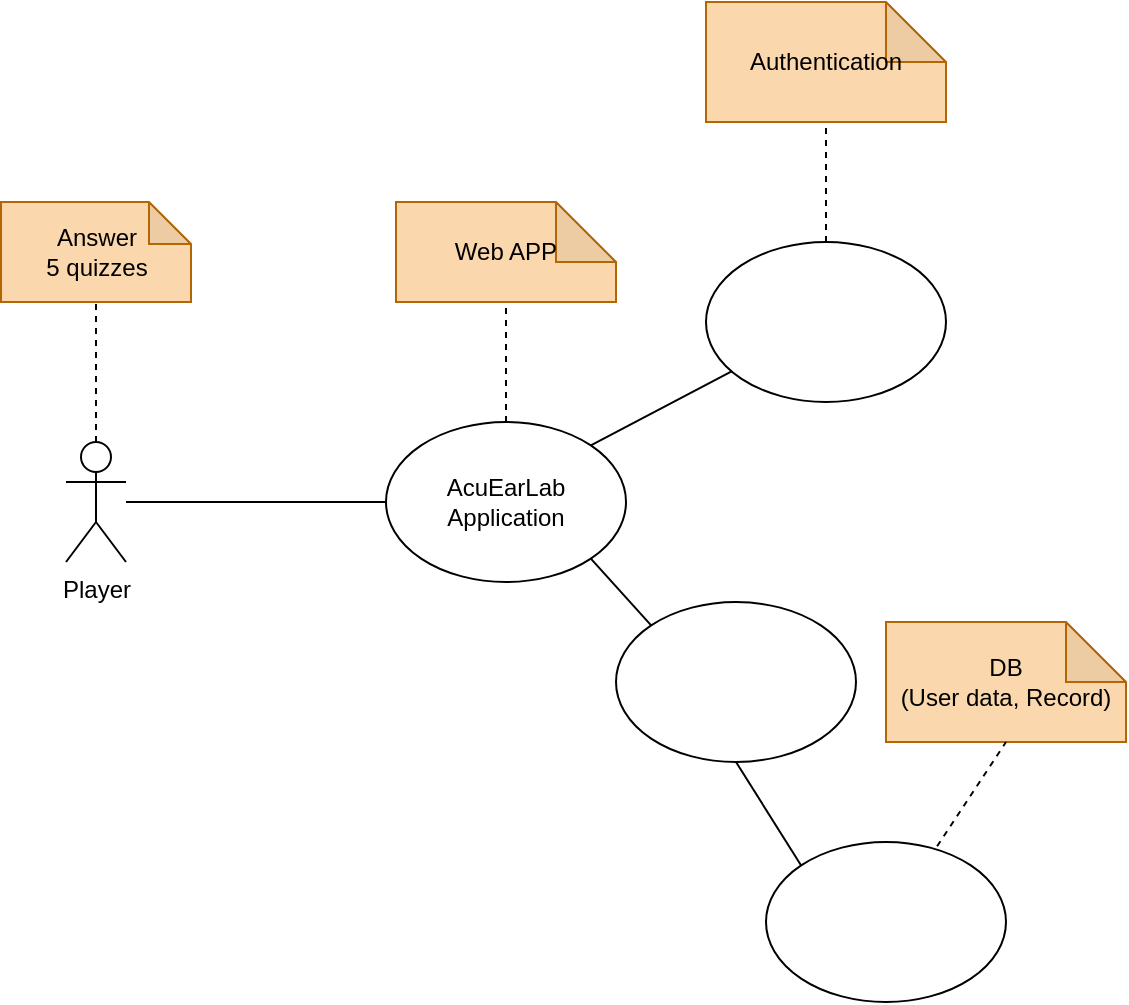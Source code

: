 <mxfile>
    <diagram id="DbFdLR_1vV9PC7OYzjIS" name="Page-1">
        <mxGraphModel dx="816" dy="497" grid="1" gridSize="10" guides="1" tooltips="1" connect="1" arrows="1" fold="1" page="1" pageScale="1" pageWidth="850" pageHeight="1100" math="0" shadow="0">
            <root>
                <mxCell id="0"/>
                <mxCell id="1" parent="0"/>
                <mxCell id="2" value="Player" style="shape=umlActor;verticalLabelPosition=bottom;verticalAlign=top;html=1;outlineConnect=0;" vertex="1" parent="1">
                    <mxGeometry x="280" y="270" width="30" height="60" as="geometry"/>
                </mxCell>
                <mxCell id="3" value="AcuEarLab&lt;br&gt;Application" style="ellipse;whiteSpace=wrap;html=1;" vertex="1" parent="1">
                    <mxGeometry x="440" y="260" width="120" height="80" as="geometry"/>
                </mxCell>
                <mxCell id="4" value="&lt;font color=&quot;#000000&quot;&gt;Web APP&lt;/font&gt;" style="shape=note;whiteSpace=wrap;html=1;backgroundOutline=1;darkOpacity=0.05;fillColor=#fad7ac;strokeColor=#b46504;" vertex="1" parent="1">
                    <mxGeometry x="445" y="150" width="110" height="50" as="geometry"/>
                </mxCell>
                <mxCell id="5" value="&lt;font color=&quot;#000000&quot;&gt;Answer&lt;br&gt;5 quizzes&lt;br&gt;&lt;/font&gt;" style="shape=note;whiteSpace=wrap;html=1;backgroundOutline=1;darkOpacity=0.05;fillColor=#fad7ac;strokeColor=#b46504;size=21;" vertex="1" parent="1">
                    <mxGeometry x="247.5" y="150" width="95" height="50" as="geometry"/>
                </mxCell>
                <mxCell id="6" value="" style="endArrow=none;dashed=1;html=1;fontColor=#000000;exitX=0.5;exitY=0;exitDx=0;exitDy=0;exitPerimeter=0;" edge="1" parent="1" source="2" target="5">
                    <mxGeometry width="50" height="50" relative="1" as="geometry">
                        <mxPoint x="380" y="310" as="sourcePoint"/>
                        <mxPoint x="430" y="260" as="targetPoint"/>
                    </mxGeometry>
                </mxCell>
                <mxCell id="7" value="" style="endArrow=none;html=1;fontColor=#000000;" edge="1" parent="1" source="2">
                    <mxGeometry width="50" height="50" relative="1" as="geometry">
                        <mxPoint x="380" y="310" as="sourcePoint"/>
                        <mxPoint x="440" y="300" as="targetPoint"/>
                    </mxGeometry>
                </mxCell>
                <mxCell id="8" value="" style="endArrow=none;dashed=1;html=1;fontColor=#000000;exitX=0.5;exitY=0;exitDx=0;exitDy=0;entryX=0.5;entryY=1;entryDx=0;entryDy=0;entryPerimeter=0;" edge="1" parent="1" source="3" target="4">
                    <mxGeometry width="50" height="50" relative="1" as="geometry">
                        <mxPoint x="540" y="260" as="sourcePoint"/>
                        <mxPoint x="590" y="210" as="targetPoint"/>
                        <Array as="points"/>
                    </mxGeometry>
                </mxCell>
                <mxCell id="9" value="&lt;font color=&quot;#ffffff&quot;&gt;Clerk&lt;br&gt;&lt;/font&gt;" style="ellipse;whiteSpace=wrap;html=1;fontColor=#000000;" vertex="1" parent="1">
                    <mxGeometry x="600" y="170" width="120" height="80" as="geometry"/>
                </mxCell>
                <mxCell id="10" value="" style="endArrow=none;html=1;fontColor=#FFFFFF;exitX=1;exitY=0;exitDx=0;exitDy=0;" edge="1" parent="1" source="3" target="9">
                    <mxGeometry width="50" height="50" relative="1" as="geometry">
                        <mxPoint x="440" y="310" as="sourcePoint"/>
                        <mxPoint x="490" y="260" as="targetPoint"/>
                    </mxGeometry>
                </mxCell>
                <mxCell id="11" value="&lt;font color=&quot;#000000&quot;&gt;Authentication&lt;/font&gt;" style="shape=note;whiteSpace=wrap;html=1;backgroundOutline=1;darkOpacity=0.05;fillColor=#fad7ac;strokeColor=#b46504;" vertex="1" parent="1">
                    <mxGeometry x="600" y="50" width="120" height="60" as="geometry"/>
                </mxCell>
                <mxCell id="12" value="" style="endArrow=none;dashed=1;html=1;fontColor=#000000;exitX=0.5;exitY=0;exitDx=0;exitDy=0;entryX=0.5;entryY=1;entryDx=0;entryDy=0;entryPerimeter=0;" edge="1" parent="1" target="11">
                    <mxGeometry width="50" height="50" relative="1" as="geometry">
                        <mxPoint x="660" y="170" as="sourcePoint"/>
                        <mxPoint x="750" y="120" as="targetPoint"/>
                        <Array as="points"/>
                    </mxGeometry>
                </mxCell>
                <mxCell id="13" value="&lt;font color=&quot;#ffffff&quot;&gt;MongoDB&lt;br&gt;&lt;/font&gt;" style="ellipse;whiteSpace=wrap;html=1;fontColor=#000000;" vertex="1" parent="1">
                    <mxGeometry x="630" y="470" width="120" height="80" as="geometry"/>
                </mxCell>
                <mxCell id="15" value="Mongoose" style="ellipse;whiteSpace=wrap;html=1;fontColor=#FFFFFF;" vertex="1" parent="1">
                    <mxGeometry x="555" y="350" width="120" height="80" as="geometry"/>
                </mxCell>
                <mxCell id="16" value="" style="endArrow=none;html=1;fontColor=#FFFFFF;exitX=1;exitY=1;exitDx=0;exitDy=0;entryX=0;entryY=0;entryDx=0;entryDy=0;" edge="1" parent="1" source="3" target="15">
                    <mxGeometry width="50" height="50" relative="1" as="geometry">
                        <mxPoint x="570" y="440" as="sourcePoint"/>
                        <mxPoint x="620" y="390" as="targetPoint"/>
                    </mxGeometry>
                </mxCell>
                <mxCell id="17" value="" style="endArrow=none;html=1;fontColor=#FFFFFF;entryX=0.5;entryY=1;entryDx=0;entryDy=0;exitX=0;exitY=0;exitDx=0;exitDy=0;" edge="1" parent="1" source="13" target="15">
                    <mxGeometry width="50" height="50" relative="1" as="geometry">
                        <mxPoint x="570" y="440" as="sourcePoint"/>
                        <mxPoint x="620" y="390" as="targetPoint"/>
                    </mxGeometry>
                </mxCell>
                <mxCell id="18" value="&lt;font color=&quot;#000000&quot;&gt;DB&lt;br&gt;(User data, Record)&lt;br&gt;&lt;/font&gt;" style="shape=note;whiteSpace=wrap;html=1;backgroundOutline=1;darkOpacity=0.05;fillColor=#fad7ac;strokeColor=#b46504;" vertex="1" parent="1">
                    <mxGeometry x="690" y="360" width="120" height="60" as="geometry"/>
                </mxCell>
                <mxCell id="19" value="" style="endArrow=none;dashed=1;html=1;fontColor=#000000;exitX=0.713;exitY=0.027;exitDx=0;exitDy=0;entryX=0.5;entryY=1;entryDx=0;entryDy=0;entryPerimeter=0;exitPerimeter=0;" edge="1" parent="1" target="18" source="13">
                    <mxGeometry width="50" height="50" relative="1" as="geometry">
                        <mxPoint x="750" y="480" as="sourcePoint"/>
                        <mxPoint x="840" y="430" as="targetPoint"/>
                        <Array as="points"/>
                    </mxGeometry>
                </mxCell>
            </root>
        </mxGraphModel>
    </diagram>
</mxfile>
